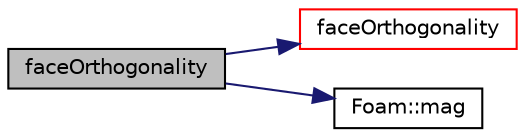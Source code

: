 digraph "faceOrthogonality"
{
  bgcolor="transparent";
  edge [fontname="Helvetica",fontsize="10",labelfontname="Helvetica",labelfontsize="10"];
  node [fontname="Helvetica",fontsize="10",shape=record];
  rankdir="LR";
  Node605 [label="faceOrthogonality",height=0.2,width=0.4,color="black", fillcolor="grey75", style="filled", fontcolor="black"];
  Node605 -> Node606 [color="midnightblue",fontsize="10",style="solid",fontname="Helvetica"];
  Node606 [label="faceOrthogonality",height=0.2,width=0.4,color="red",URL="$a28689.html#a80c00296cf9a021984931b4e59b86f35",tooltip="Generate non-orthogonality field (internal faces only) "];
  Node605 -> Node635 [color="midnightblue",fontsize="10",style="solid",fontname="Helvetica"];
  Node635 [label="Foam::mag",height=0.2,width=0.4,color="black",URL="$a21851.html#a929da2a3fdcf3dacbbe0487d3a330dae"];
}
